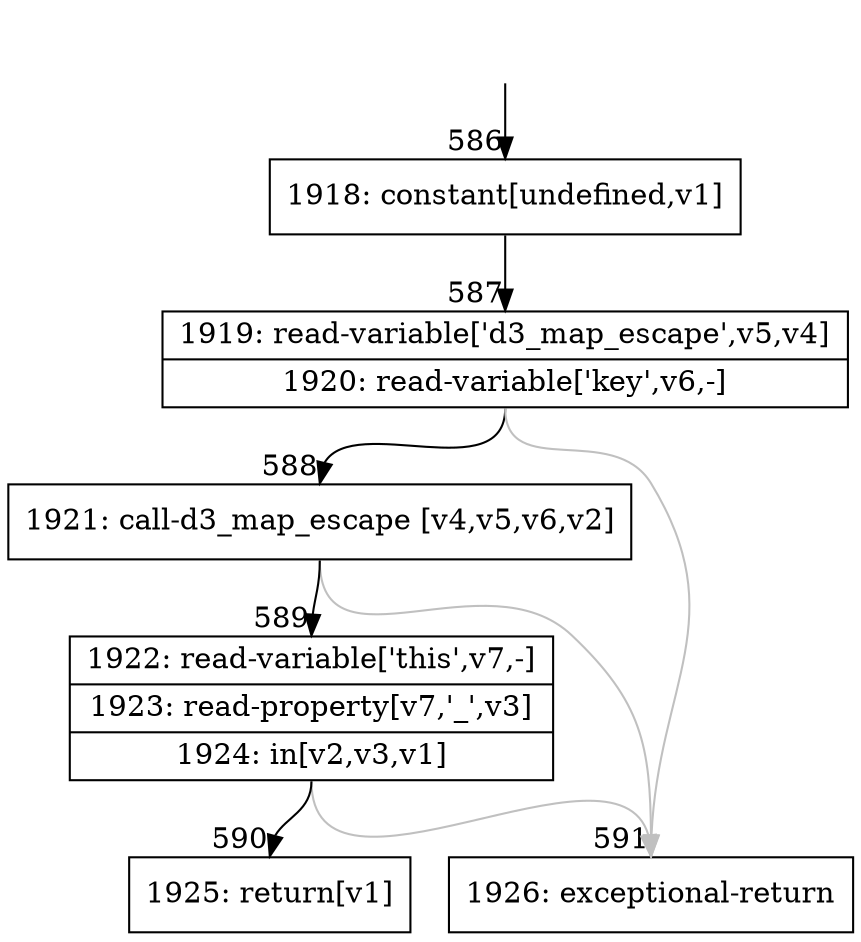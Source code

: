 digraph {
rankdir="TD"
BB_entry51[shape=none,label=""];
BB_entry51 -> BB586 [tailport=s, headport=n, headlabel="    586"]
BB586 [shape=record label="{1918: constant[undefined,v1]}" ] 
BB586 -> BB587 [tailport=s, headport=n, headlabel="      587"]
BB587 [shape=record label="{1919: read-variable['d3_map_escape',v5,v4]|1920: read-variable['key',v6,-]}" ] 
BB587 -> BB588 [tailport=s, headport=n, headlabel="      588"]
BB587 -> BB591 [tailport=s, headport=n, color=gray, headlabel="      591"]
BB588 [shape=record label="{1921: call-d3_map_escape [v4,v5,v6,v2]}" ] 
BB588 -> BB589 [tailport=s, headport=n, headlabel="      589"]
BB588 -> BB591 [tailport=s, headport=n, color=gray]
BB589 [shape=record label="{1922: read-variable['this',v7,-]|1923: read-property[v7,'_',v3]|1924: in[v2,v3,v1]}" ] 
BB589 -> BB590 [tailport=s, headport=n, headlabel="      590"]
BB589 -> BB591 [tailport=s, headport=n, color=gray]
BB590 [shape=record label="{1925: return[v1]}" ] 
BB591 [shape=record label="{1926: exceptional-return}" ] 
//#$~ 351
}
